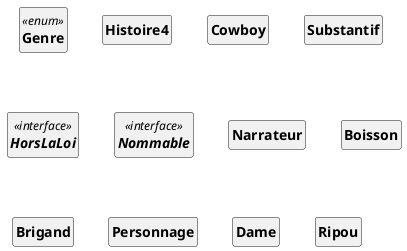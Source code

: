 @startuml
'https://plantuml.com/class-diagram
skinparam classAttributeIconSize 0
skinparam classFontStyle Bold
skinparam style strictuml
hide empty members

enum Genre<<enum>> {}
class Histoire4{}
class Cowboy{}
class Substantif{}
interface HorsLaLoi<<interface>> {}
interface Nommable<<interface>> {}
class Narrateur{}
class Boisson{}
class Brigand{}
class Personnage{}
class Dame{}
class Ripou{}
@enduml